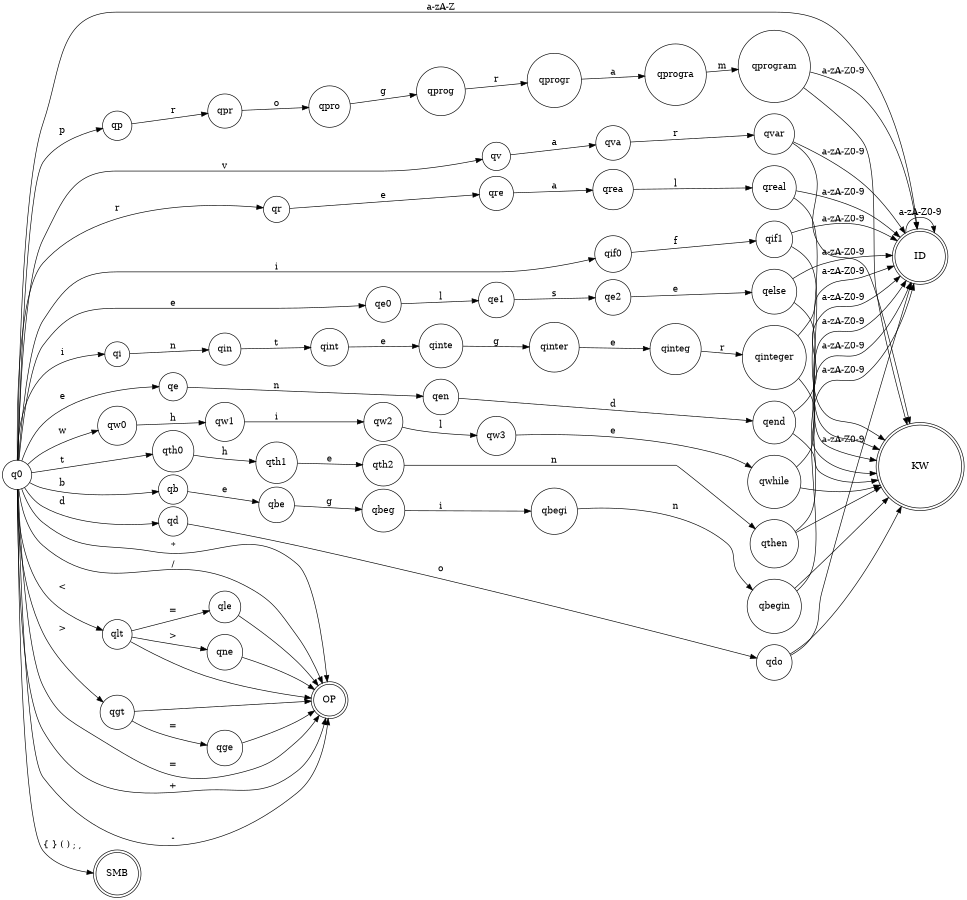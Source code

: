 digraph MicroPascalAFD {
    rankdir=LR;
    size="14,6";
    node [shape=circle];

    // Estado inicial
    q0 [label="q0"];

    // Estados finais com tamanho maior
    qid [label="ID", shape=doublecircle, width=1.1, height=1.1, fontsize=16, pos="7,2!"];
    qkw [label="KW", shape=doublecircle, width=1.8, height=1.8, fontsize=16];
    qop [label="OP", shape=doublecircle];
    qsmb [label="SMB", shape=doublecircle];

    // Identificadores
    q0 -> qid [label="a-zA-Z"];
    qid -> qid [label="a-zA-Z0-9"];

    // ---------- Palavras-chave ----------
    q0 -> qp [label="p"];
    qp -> qpr [label="r"];
    qpr -> qpro [label="o"];
    qpro -> qprog [label="g"];
    qprog -> qprogr [label="r"];
    qprogr -> qprogra [label="a"];
    qprogra -> qprogram [label="m"];
    qprogram -> qkw [label=""];
    qprogram -> qid [label="a-zA-Z0-9"];

    q0 -> qv [label="v"];
    qv -> qva [label="a"];
    qva -> qvar [label="r"];
    qvar -> qkw [label=""];
    qvar -> qid [label="a-zA-Z0-9"];

    q0 -> qi [label="i"];
    qi -> qin [label="n"];
    qin -> qint [label="t"];
    qint -> qinte [label="e"];
    qinte -> qinter [label="g"];
    qinter -> qinteg [label="e"];
    qinteg -> qinteger [label="r"];
    qinteger -> qkw [label=""];
    qinteger -> qid [label="a-zA-Z0-9"];

    q0 -> qr [label="r"];
    qr -> qre [label="e"];
    qre -> qrea [label="a"];
    qrea -> qreal [label="l"];
    qreal -> qkw [label=""];
    qreal -> qid [label="a-zA-Z0-9"];

    q0 -> qb [label="b"];
    qb -> qbe [label="e"];
    qbe -> qbeg [label="g"];
    qbeg -> qbegi [label="i"];
    qbegi -> qbegin [label="n"];
    qbegin -> qkw [label=""];
    qbegin -> qid [label="a-zA-Z0-9"];

    q0 -> qe [label="e"];
    qe -> qen [label="n"];
    qen -> qend [label="d"];
    qend -> qkw [label=""];
    qend -> qid [label="a-zA-Z0-9"];

    q0 -> qif0 [label="i"];
    qif0 -> qif1 [label="f"];
    qif1 -> qkw [label=""];
    qif1 -> qid [label="a-zA-Z0-9"];

    q0 -> qth0 [label="t"];
    qth0 -> qth1 [label="h"];
    qth1 -> qth2 [label="e"];
    qth2 -> qthen [label="n"];
    qthen -> qkw [label=""];
    qthen -> qid [label="a-zA-Z0-9"];

    q0 -> qe0 [label="e"];
    qe0 -> qe1 [label="l"];
    qe1 -> qe2 [label="s"];
    qe2 -> qelse [label="e"];
    qelse -> qkw [label=""];
    qelse -> qid [label="a-zA-Z0-9"];

    q0 -> qw0 [label="w"];
    qw0 -> qw1 [label="h"];
    qw1 -> qw2 [label="i"];
    qw2 -> qw3 [label="l"];
    qw3 -> qwhile [label="e"];
    qwhile -> qkw [label=""];
    qwhile -> qid [label="a-zA-Z0-9"];

    q0 -> qd [label="d"];
    qd -> qdo [label="o"];
    qdo -> qkw [label=""];
    qdo -> qid [label="a-zA-Z0-9"];

    // ---------- Operadores ----------
    q0 -> qop [label="="];
    q0 -> qop [label="+"]; 
    q0 -> qop [label="-"];
    q0 -> qop [label="*"];
    q0 -> qop [label="/"];
    q0 -> qlt [label="<"];
    q0 -> qgt [label=">"];

    qlt -> qle [label="="];
    qlt -> qne [label=">"];
    qlt -> qop [label=""];

    qgt -> qge [label="="];
    qgt -> qop [label=""];

    qle -> qop [label=""];
    qge -> qop [label=""];
    qne -> qop [label=""];

    // ---------- Símbolos ----------
    q0 -> qsmb [label="{ } ( ) ; ,"];
}

